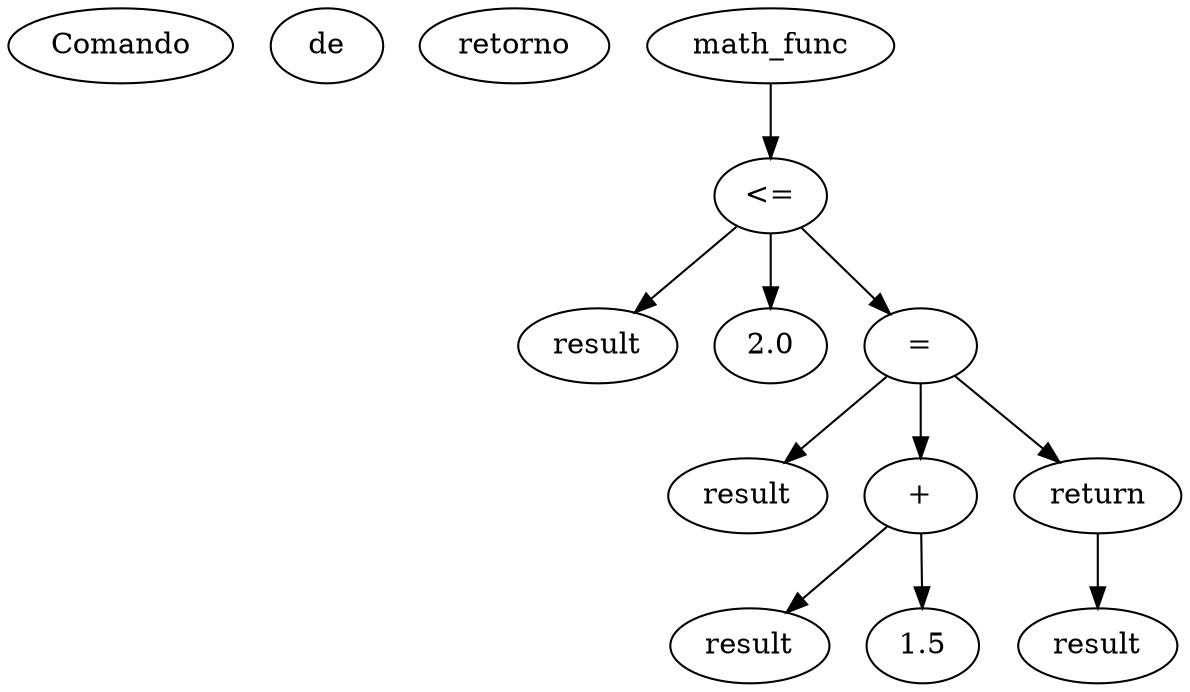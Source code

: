 # Executado assim: output2dot.sh 
# https://graphviz.org/doc/info/lang.html
digraph {
  Comando de retorno
  x600000208000 [label="math_func"];
  x600000208000 -> x600000208060
  x600000208060 [label="<="];
  x600000208060 -> x600000208020
  x600000208060 -> x600000208040
  x600000208060 -> x6000002080e0
  x600000208020 [label="result"];
  x600000208040 [label="2.0"];
  x6000002080e0 [label="="];
  x6000002080e0 -> x600000208100
  x6000002080e0 -> x6000002080c0
  x6000002080e0 -> x600000208140
  x600000208100 [label="result"];
  x6000002080c0 [label="+"];
  x6000002080c0 -> x600000208080
  x6000002080c0 -> x6000002080a0
  x600000208080 [label="result"];
  x6000002080a0 [label="1.5"];
  x600000208140 [label="return"];
  x600000208140 -> x600000208120
  x600000208120 [label="result"];
}
